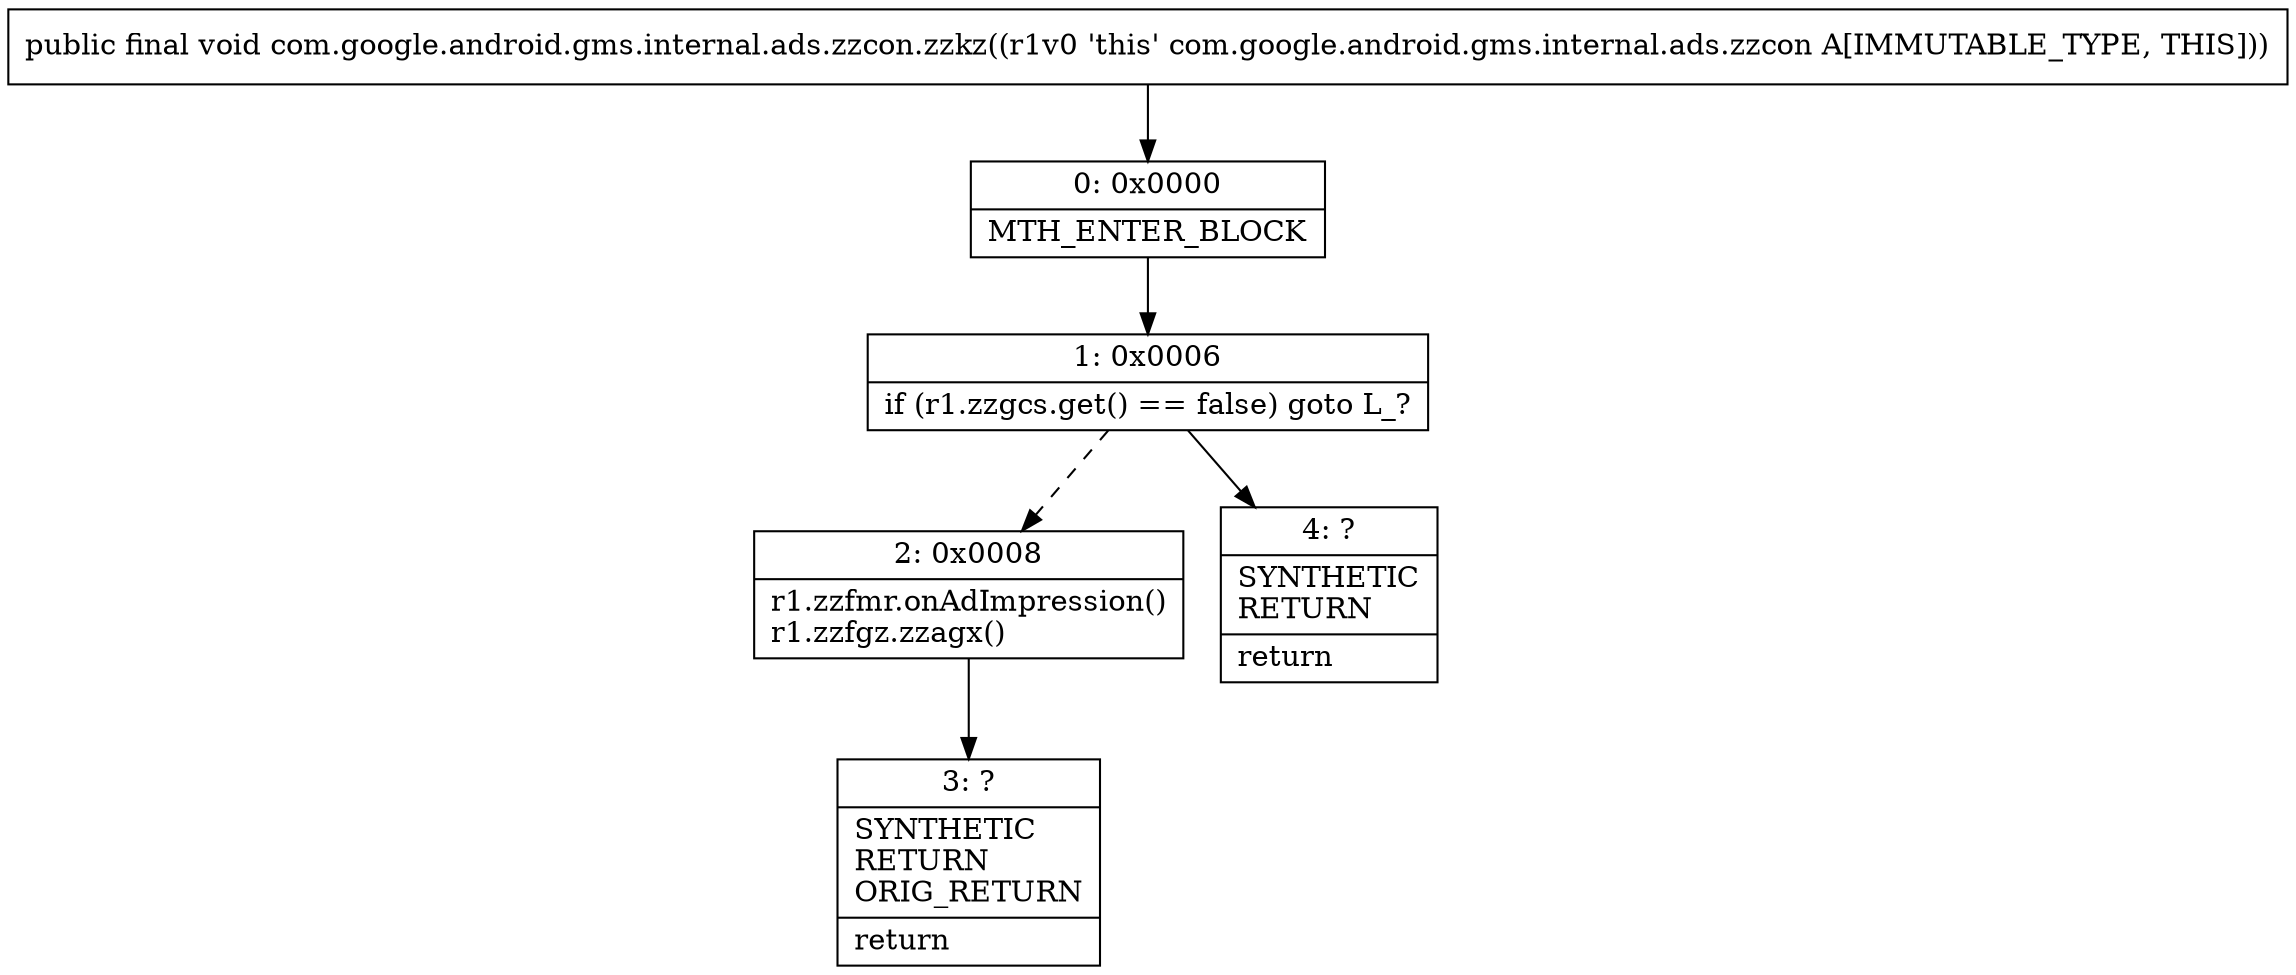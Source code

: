 digraph "CFG forcom.google.android.gms.internal.ads.zzcon.zzkz()V" {
Node_0 [shape=record,label="{0\:\ 0x0000|MTH_ENTER_BLOCK\l}"];
Node_1 [shape=record,label="{1\:\ 0x0006|if (r1.zzgcs.get() == false) goto L_?\l}"];
Node_2 [shape=record,label="{2\:\ 0x0008|r1.zzfmr.onAdImpression()\lr1.zzfgz.zzagx()\l}"];
Node_3 [shape=record,label="{3\:\ ?|SYNTHETIC\lRETURN\lORIG_RETURN\l|return\l}"];
Node_4 [shape=record,label="{4\:\ ?|SYNTHETIC\lRETURN\l|return\l}"];
MethodNode[shape=record,label="{public final void com.google.android.gms.internal.ads.zzcon.zzkz((r1v0 'this' com.google.android.gms.internal.ads.zzcon A[IMMUTABLE_TYPE, THIS])) }"];
MethodNode -> Node_0;
Node_0 -> Node_1;
Node_1 -> Node_2[style=dashed];
Node_1 -> Node_4;
Node_2 -> Node_3;
}

